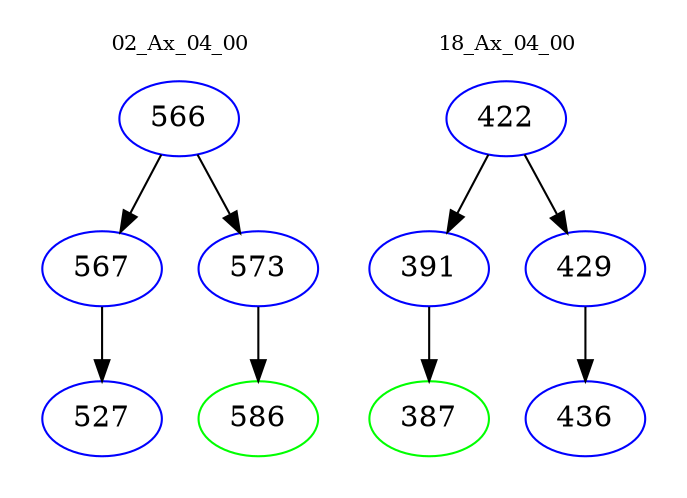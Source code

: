 digraph{
subgraph cluster_0 {
color = white
label = "02_Ax_04_00";
fontsize=10;
T0_566 [label="566", color="blue"]
T0_566 -> T0_567 [color="black"]
T0_567 [label="567", color="blue"]
T0_567 -> T0_527 [color="black"]
T0_527 [label="527", color="blue"]
T0_566 -> T0_573 [color="black"]
T0_573 [label="573", color="blue"]
T0_573 -> T0_586 [color="black"]
T0_586 [label="586", color="green"]
}
subgraph cluster_1 {
color = white
label = "18_Ax_04_00";
fontsize=10;
T1_422 [label="422", color="blue"]
T1_422 -> T1_391 [color="black"]
T1_391 [label="391", color="blue"]
T1_391 -> T1_387 [color="black"]
T1_387 [label="387", color="green"]
T1_422 -> T1_429 [color="black"]
T1_429 [label="429", color="blue"]
T1_429 -> T1_436 [color="black"]
T1_436 [label="436", color="blue"]
}
}
